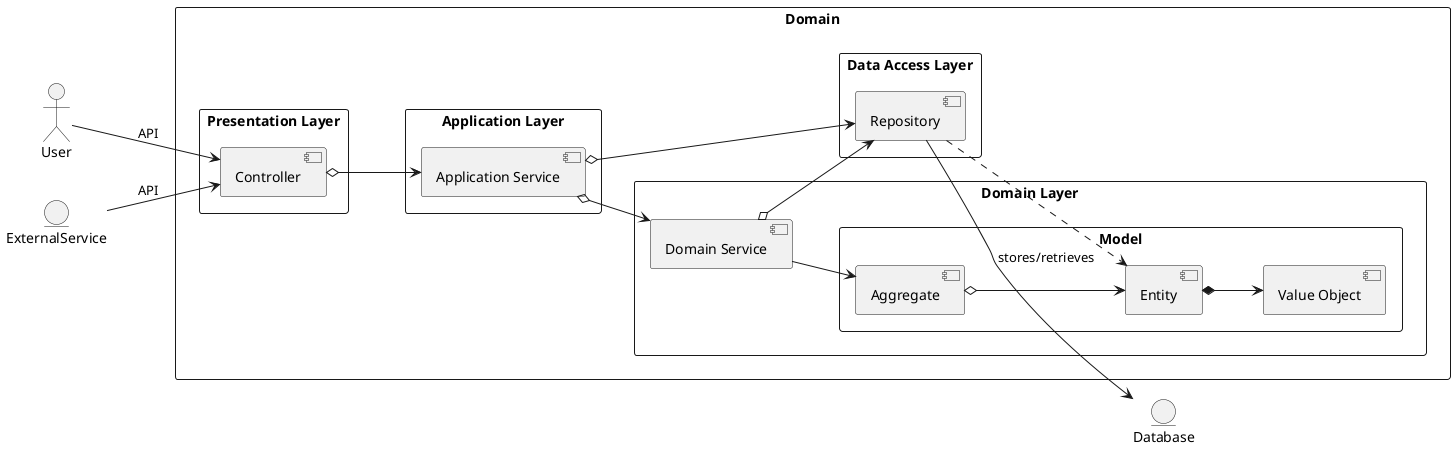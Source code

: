 @startuml

left to right direction 
skinparam packageStyle rectangle
skinparam monochrome true
skinparam shadowing false

package "Domain" {
  package "Presentation Layer" as PL {
    [Controller] as Controller
  }
  package "Application Layer" as AL {
     [Application Service] as ApplSvc
  }
  package "Domain Layer" as DL {
     [Domain Service] as DomainSvc
     package "Model" as Model {
      [Aggregate] as Aggregate
      [Entity] as Entity 
      [Value Object] as VO
     }
  }
  package "Data Access Layer" as DAL {
    [Repository] as Repository
  }
}

actor User
entity ExternalService
entity Database

User --> Controller : API
ExternalService --> Controller : API
Controller o--> ApplSvc
ApplSvc O--> DomainSvc
ApplSvc O--> Repository
DomainSvc O--> Repository
DomainSvc --> Aggregate
Aggregate O--> Entity 
Entity *--> VO 
Repository ..> Entity
Repository --> Database : stores/retrieves

@enduml
